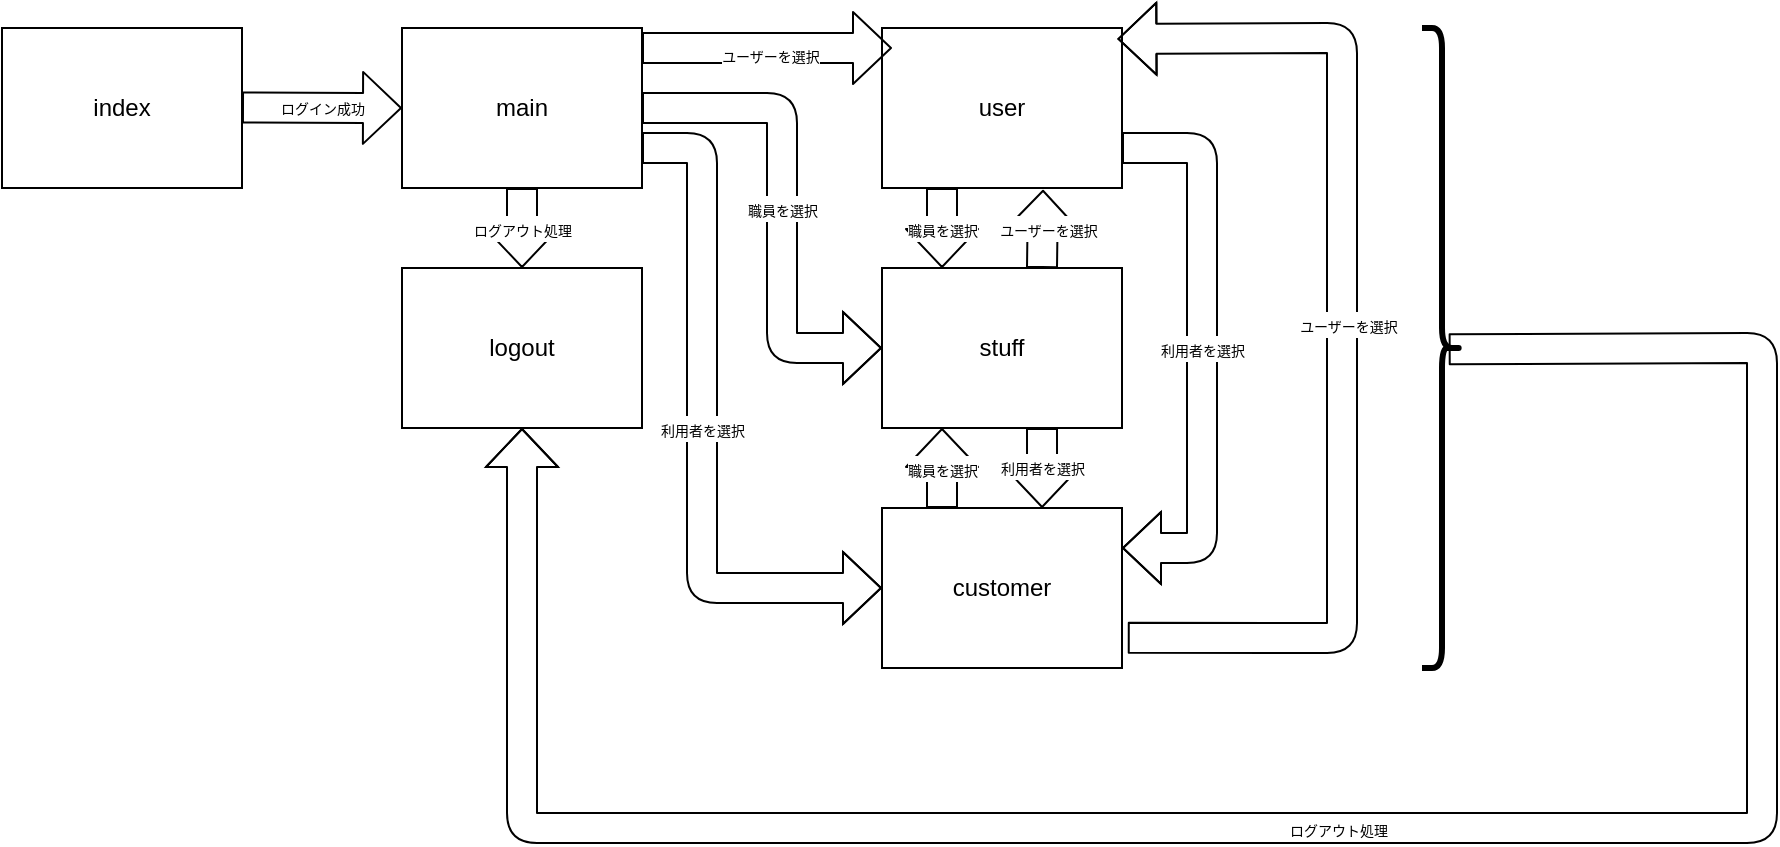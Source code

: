 <mxfile>
    <diagram id="4oe_DwJHGcQwyw0zM1gN" name="ページ1">
        <mxGraphModel dx="1386" dy="787" grid="1" gridSize="10" guides="1" tooltips="1" connect="1" arrows="1" fold="1" page="1" pageScale="1" pageWidth="1169" pageHeight="827" math="0" shadow="0">
            <root>
                <mxCell id="0"/>
                <mxCell id="1" parent="0"/>
                <mxCell id="2" value="index" style="rounded=0;whiteSpace=wrap;html=1;" parent="1" vertex="1">
                    <mxGeometry x="40" y="40" width="120" height="80" as="geometry"/>
                </mxCell>
                <mxCell id="3" value="main" style="rounded=0;whiteSpace=wrap;html=1;" parent="1" vertex="1">
                    <mxGeometry x="240" y="40" width="120" height="80" as="geometry"/>
                </mxCell>
                <mxCell id="5" value="user" style="rounded=0;whiteSpace=wrap;html=1;" parent="1" vertex="1">
                    <mxGeometry x="480" y="40" width="120" height="80" as="geometry"/>
                </mxCell>
                <mxCell id="6" value="stuff" style="rounded=0;whiteSpace=wrap;html=1;" parent="1" vertex="1">
                    <mxGeometry x="480" y="160" width="120" height="80" as="geometry"/>
                </mxCell>
                <mxCell id="9" value="customer" style="rounded=0;whiteSpace=wrap;html=1;" parent="1" vertex="1">
                    <mxGeometry x="480" y="280" width="120" height="80" as="geometry"/>
                </mxCell>
                <mxCell id="17" value="logout" style="rounded=0;whiteSpace=wrap;html=1;" parent="1" vertex="1">
                    <mxGeometry x="240" y="160" width="120" height="80" as="geometry"/>
                </mxCell>
                <mxCell id="20" value="&lt;font style=&quot;font-size: 7px;&quot;&gt;ログイン成功&lt;/font&gt;" style="shape=flexArrow;endArrow=classic;html=1;entryX=0;entryY=0.5;entryDx=0;entryDy=0;width=15;align=center;spacing=0;spacingBottom=1;" parent="1" target="3" edge="1">
                    <mxGeometry width="50" height="50" relative="1" as="geometry">
                        <mxPoint x="160" y="79.76" as="sourcePoint"/>
                        <mxPoint x="230" y="79.76" as="targetPoint"/>
                    </mxGeometry>
                </mxCell>
                <mxCell id="29" value="&lt;font style=&quot;font-size: 7px;&quot;&gt;ユーザーを選択&lt;/font&gt;" style="shape=flexArrow;endArrow=classic;html=1;width=15;align=center;spacing=0;spacingBottom=1;exitX=0.997;exitY=0.163;exitDx=0;exitDy=0;exitPerimeter=0;" parent="1" edge="1">
                    <mxGeometry x="0.015" y="-3" width="50" height="50" relative="1" as="geometry">
                        <mxPoint x="360.0" y="50.0" as="sourcePoint"/>
                        <mxPoint x="485" y="50" as="targetPoint"/>
                        <mxPoint as="offset"/>
                    </mxGeometry>
                </mxCell>
                <mxCell id="30" value="&lt;font style=&quot;font-size: 7px;&quot;&gt;職員を選択&lt;/font&gt;" style="shape=flexArrow;endArrow=classic;html=1;entryX=0;entryY=0.5;entryDx=0;entryDy=0;width=15;align=center;spacing=0;spacingBottom=1;exitX=1;exitY=0.5;exitDx=0;exitDy=0;" parent="1" source="3" target="6" edge="1">
                    <mxGeometry width="50" height="50" relative="1" as="geometry">
                        <mxPoint x="360" y="80" as="sourcePoint"/>
                        <mxPoint x="490" y="90" as="targetPoint"/>
                        <Array as="points">
                            <mxPoint x="430" y="80"/>
                            <mxPoint x="430" y="200"/>
                        </Array>
                    </mxGeometry>
                </mxCell>
                <mxCell id="31" value="&lt;font style=&quot;font-size: 7px;&quot;&gt;利用者を選択&lt;/font&gt;" style="shape=flexArrow;endArrow=classic;html=1;entryX=0;entryY=0.5;entryDx=0;entryDy=0;width=15;align=center;spacing=0;spacingBottom=1;exitX=1;exitY=0.75;exitDx=0;exitDy=0;" edge="1" parent="1" source="3" target="9">
                    <mxGeometry width="50" height="50" relative="1" as="geometry">
                        <mxPoint x="370" y="180" as="sourcePoint"/>
                        <mxPoint x="490" y="300" as="targetPoint"/>
                        <Array as="points">
                            <mxPoint x="390" y="100"/>
                            <mxPoint x="390" y="320"/>
                        </Array>
                    </mxGeometry>
                </mxCell>
                <mxCell id="32" value="&lt;font style=&quot;font-size: 7px;&quot;&gt;ユーザーを選択&lt;/font&gt;" style="shape=flexArrow;endArrow=classic;html=1;entryX=0.671;entryY=1.011;entryDx=0;entryDy=0;width=15;align=center;spacing=0;spacingBottom=1;exitX=0.997;exitY=0.163;exitDx=0;exitDy=0;exitPerimeter=0;entryPerimeter=0;" edge="1" parent="1" target="5">
                    <mxGeometry x="0.015" y="-3" width="50" height="50" relative="1" as="geometry">
                        <mxPoint x="560" y="160" as="sourcePoint"/>
                        <mxPoint x="680" y="187" as="targetPoint"/>
                        <mxPoint as="offset"/>
                    </mxGeometry>
                </mxCell>
                <mxCell id="33" value="&lt;font style=&quot;font-size: 7px;&quot;&gt;職員を選択&lt;/font&gt;" style="shape=flexArrow;endArrow=classic;html=1;entryX=0.25;entryY=0;entryDx=0;entryDy=0;width=15;align=center;spacing=0;spacingBottom=1;exitX=1;exitY=0.5;exitDx=0;exitDy=0;" edge="1" parent="1" target="6">
                    <mxGeometry width="50" height="50" relative="1" as="geometry">
                        <mxPoint x="510" y="120" as="sourcePoint"/>
                        <mxPoint x="630" y="240" as="targetPoint"/>
                    </mxGeometry>
                </mxCell>
                <mxCell id="34" value="&lt;font style=&quot;font-size: 7px;&quot;&gt;利用者を選択&lt;/font&gt;" style="shape=flexArrow;endArrow=classic;html=1;entryX=1;entryY=0.25;entryDx=0;entryDy=0;width=15;align=center;spacing=0;spacingBottom=1;exitX=1;exitY=0.75;exitDx=0;exitDy=0;" edge="1" parent="1" source="5" target="9">
                    <mxGeometry width="50" height="50" relative="1" as="geometry">
                        <mxPoint x="600" y="80" as="sourcePoint"/>
                        <mxPoint x="720" y="280" as="targetPoint"/>
                        <Array as="points">
                            <mxPoint x="640" y="100"/>
                            <mxPoint x="640" y="300"/>
                        </Array>
                    </mxGeometry>
                </mxCell>
                <mxCell id="35" value="&lt;font style=&quot;font-size: 7px;&quot;&gt;職員を選択&lt;/font&gt;" style="shape=flexArrow;endArrow=classic;html=1;entryX=0.25;entryY=1;entryDx=0;entryDy=0;width=15;align=center;spacing=0;spacingBottom=1;exitX=1;exitY=0.5;exitDx=0;exitDy=0;" edge="1" parent="1" target="6">
                    <mxGeometry width="50" height="50" relative="1" as="geometry">
                        <mxPoint x="510" y="280" as="sourcePoint"/>
                        <mxPoint x="510" y="320" as="targetPoint"/>
                    </mxGeometry>
                </mxCell>
                <mxCell id="36" value="&lt;font style=&quot;font-size: 7px;&quot;&gt;利用者を選択&lt;/font&gt;" style="shape=flexArrow;endArrow=classic;html=1;entryX=0.667;entryY=0;entryDx=0;entryDy=0;width=15;align=center;spacing=0;spacingBottom=1;exitX=1;exitY=1;exitDx=0;exitDy=0;entryPerimeter=0;" edge="1" parent="1" target="9">
                    <mxGeometry width="50" height="50" relative="1" as="geometry">
                        <mxPoint x="560" y="240" as="sourcePoint"/>
                        <mxPoint x="680" y="440" as="targetPoint"/>
                    </mxGeometry>
                </mxCell>
                <mxCell id="37" value="&lt;font style=&quot;font-size: 7px;&quot;&gt;ユーザーを選択&lt;/font&gt;" style="shape=flexArrow;endArrow=classic;html=1;entryX=0.981;entryY=0.068;entryDx=0;entryDy=0;width=15;align=center;spacing=0;spacingBottom=1;exitX=1.024;exitY=0.811;exitDx=0;exitDy=0;exitPerimeter=0;entryPerimeter=0;" edge="1" parent="1" source="9" target="5">
                    <mxGeometry x="0.015" y="-3" width="50" height="50" relative="1" as="geometry">
                        <mxPoint x="600" y="333" as="sourcePoint"/>
                        <mxPoint x="720" y="360" as="targetPoint"/>
                        <mxPoint as="offset"/>
                        <Array as="points">
                            <mxPoint x="710" y="345"/>
                            <mxPoint x="710" y="45"/>
                        </Array>
                    </mxGeometry>
                </mxCell>
                <mxCell id="38" value="&lt;span style=&quot;font-size: 7px;&quot;&gt;ログアウト処理&lt;/span&gt;" style="shape=flexArrow;endArrow=classic;html=1;entryX=0.5;entryY=0;entryDx=0;entryDy=0;width=15;align=center;spacing=0;spacingBottom=1;exitX=0.5;exitY=1;exitDx=0;exitDy=0;" edge="1" parent="1" source="3" target="17">
                    <mxGeometry width="50" height="50" relative="1" as="geometry">
                        <mxPoint x="160" y="150" as="sourcePoint"/>
                        <mxPoint x="240" y="150.24" as="targetPoint"/>
                    </mxGeometry>
                </mxCell>
                <mxCell id="39" value="&lt;span style=&quot;font-size: 7px;&quot;&gt;ログアウト処理&lt;/span&gt;" style="shape=flexArrow;endArrow=classic;html=1;width=15;align=center;spacing=0;spacingBottom=1;exitX=0.333;exitY=0.502;exitDx=0;exitDy=0;exitPerimeter=0;" edge="1" parent="1" source="40">
                    <mxGeometry width="50" height="50" relative="1" as="geometry">
                        <mxPoint x="700" y="440" as="sourcePoint"/>
                        <mxPoint x="300" y="240" as="targetPoint"/>
                        <Array as="points">
                            <mxPoint x="920" y="200"/>
                            <mxPoint x="920" y="440"/>
                            <mxPoint x="650" y="440"/>
                            <mxPoint x="300" y="440"/>
                        </Array>
                    </mxGeometry>
                </mxCell>
                <mxCell id="40" value="" style="shape=curlyBracket;whiteSpace=wrap;html=1;rounded=1;flipH=1;labelPosition=right;verticalLabelPosition=middle;align=left;verticalAlign=middle;strokeWidth=3;" vertex="1" parent="1">
                    <mxGeometry x="750" y="40" width="20" height="320" as="geometry"/>
                </mxCell>
            </root>
        </mxGraphModel>
    </diagram>
</mxfile>